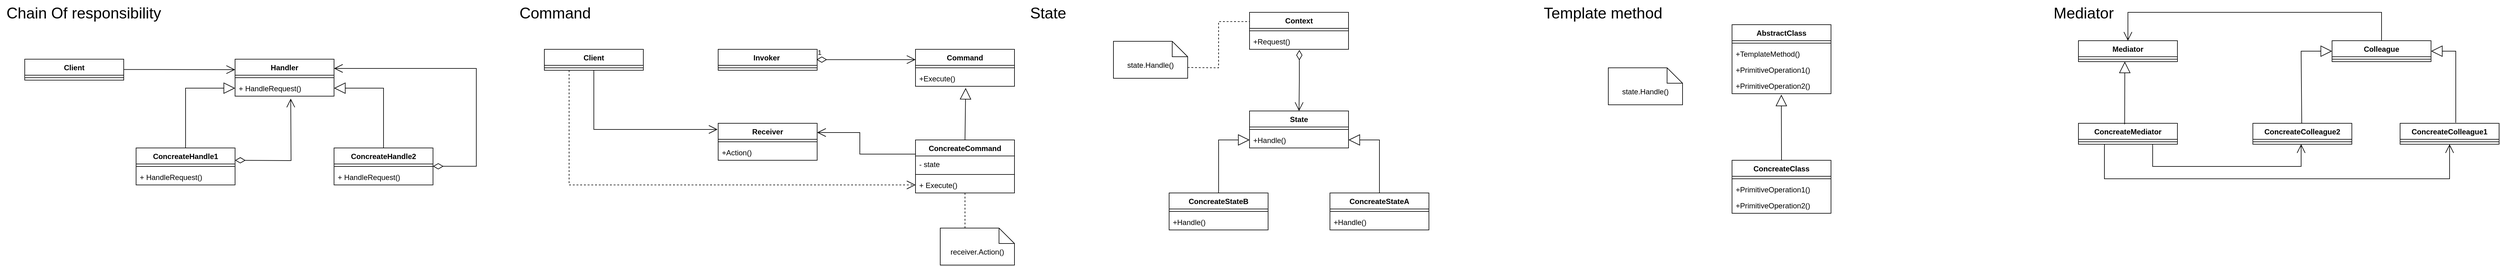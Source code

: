 <mxfile version="21.1.5" type="github">
  <diagram name="Страница 1" id="2GnRgFlwrSrR2_h2t6gU">
    <mxGraphModel dx="918" dy="531" grid="1" gridSize="10" guides="1" tooltips="1" connect="1" arrows="1" fold="1" page="1" pageScale="1" pageWidth="827" pageHeight="1169" math="0" shadow="0">
      <root>
        <mxCell id="0" />
        <mxCell id="1" parent="0" />
        <mxCell id="hCjjzOcsvKE_SeXPQG_O-2" value="Chain Of responsibility" style="text;html=1;align=center;verticalAlign=middle;resizable=0;points=[];autosize=1;strokeColor=none;fillColor=none;fontSize=25;" vertex="1" parent="1">
          <mxGeometry width="270" height="40" as="geometry" />
        </mxCell>
        <mxCell id="hCjjzOcsvKE_SeXPQG_O-3" value="Client" style="swimlane;fontStyle=1;align=center;verticalAlign=top;childLayout=stackLayout;horizontal=1;startSize=26;horizontalStack=0;resizeParent=1;resizeParentMax=0;resizeLast=0;collapsible=1;marginBottom=0;whiteSpace=wrap;html=1;" vertex="1" parent="1">
          <mxGeometry x="40" y="96" width="160" height="34" as="geometry" />
        </mxCell>
        <mxCell id="hCjjzOcsvKE_SeXPQG_O-5" value="" style="line;strokeWidth=1;fillColor=none;align=left;verticalAlign=middle;spacingTop=-1;spacingLeft=3;spacingRight=3;rotatable=0;labelPosition=right;points=[];portConstraint=eastwest;strokeColor=inherit;" vertex="1" parent="hCjjzOcsvKE_SeXPQG_O-3">
          <mxGeometry y="26" width="160" height="8" as="geometry" />
        </mxCell>
        <mxCell id="hCjjzOcsvKE_SeXPQG_O-7" value="ConcreateHandle1" style="swimlane;fontStyle=1;align=center;verticalAlign=top;childLayout=stackLayout;horizontal=1;startSize=26;horizontalStack=0;resizeParent=1;resizeParentMax=0;resizeLast=0;collapsible=1;marginBottom=0;whiteSpace=wrap;html=1;" vertex="1" parent="1">
          <mxGeometry x="220" y="240" width="160" height="60" as="geometry" />
        </mxCell>
        <mxCell id="hCjjzOcsvKE_SeXPQG_O-9" value="" style="line;strokeWidth=1;fillColor=none;align=left;verticalAlign=middle;spacingTop=-1;spacingLeft=3;spacingRight=3;rotatable=0;labelPosition=right;points=[];portConstraint=eastwest;strokeColor=inherit;" vertex="1" parent="hCjjzOcsvKE_SeXPQG_O-7">
          <mxGeometry y="26" width="160" height="8" as="geometry" />
        </mxCell>
        <mxCell id="hCjjzOcsvKE_SeXPQG_O-10" value="+ HandleRequest()" style="text;strokeColor=none;fillColor=none;align=left;verticalAlign=top;spacingLeft=4;spacingRight=4;overflow=hidden;rotatable=0;points=[[0,0.5],[1,0.5]];portConstraint=eastwest;whiteSpace=wrap;html=1;" vertex="1" parent="hCjjzOcsvKE_SeXPQG_O-7">
          <mxGeometry y="34" width="160" height="26" as="geometry" />
        </mxCell>
        <mxCell id="hCjjzOcsvKE_SeXPQG_O-11" value="Handler" style="swimlane;fontStyle=1;align=center;verticalAlign=top;childLayout=stackLayout;horizontal=1;startSize=26;horizontalStack=0;resizeParent=1;resizeParentMax=0;resizeLast=0;collapsible=1;marginBottom=0;whiteSpace=wrap;html=1;" vertex="1" parent="1">
          <mxGeometry x="380" y="96" width="160" height="60" as="geometry" />
        </mxCell>
        <mxCell id="hCjjzOcsvKE_SeXPQG_O-13" value="" style="line;strokeWidth=1;fillColor=none;align=left;verticalAlign=middle;spacingTop=-1;spacingLeft=3;spacingRight=3;rotatable=0;labelPosition=right;points=[];portConstraint=eastwest;strokeColor=inherit;" vertex="1" parent="hCjjzOcsvKE_SeXPQG_O-11">
          <mxGeometry y="26" width="160" height="8" as="geometry" />
        </mxCell>
        <mxCell id="hCjjzOcsvKE_SeXPQG_O-14" value="+ HandleRequest()" style="text;strokeColor=none;fillColor=none;align=left;verticalAlign=top;spacingLeft=4;spacingRight=4;overflow=hidden;rotatable=0;points=[[0,0.5],[1,0.5]];portConstraint=eastwest;whiteSpace=wrap;html=1;" vertex="1" parent="hCjjzOcsvKE_SeXPQG_O-11">
          <mxGeometry y="34" width="160" height="26" as="geometry" />
        </mxCell>
        <mxCell id="hCjjzOcsvKE_SeXPQG_O-16" value="ConcreateHandle2" style="swimlane;fontStyle=1;align=center;verticalAlign=top;childLayout=stackLayout;horizontal=1;startSize=26;horizontalStack=0;resizeParent=1;resizeParentMax=0;resizeLast=0;collapsible=1;marginBottom=0;whiteSpace=wrap;html=1;" vertex="1" parent="1">
          <mxGeometry x="540" y="240" width="160" height="60" as="geometry" />
        </mxCell>
        <mxCell id="hCjjzOcsvKE_SeXPQG_O-18" value="" style="line;strokeWidth=1;fillColor=none;align=left;verticalAlign=middle;spacingTop=-1;spacingLeft=3;spacingRight=3;rotatable=0;labelPosition=right;points=[];portConstraint=eastwest;strokeColor=inherit;" vertex="1" parent="hCjjzOcsvKE_SeXPQG_O-16">
          <mxGeometry y="26" width="160" height="8" as="geometry" />
        </mxCell>
        <mxCell id="hCjjzOcsvKE_SeXPQG_O-19" value="+ HandleRequest()" style="text;strokeColor=none;fillColor=none;align=left;verticalAlign=top;spacingLeft=4;spacingRight=4;overflow=hidden;rotatable=0;points=[[0,0.5],[1,0.5]];portConstraint=eastwest;whiteSpace=wrap;html=1;" vertex="1" parent="hCjjzOcsvKE_SeXPQG_O-16">
          <mxGeometry y="34" width="160" height="26" as="geometry" />
        </mxCell>
        <mxCell id="hCjjzOcsvKE_SeXPQG_O-20" value="" style="endArrow=open;endFill=1;endSize=12;html=1;rounded=0;" edge="1" parent="1">
          <mxGeometry width="160" relative="1" as="geometry">
            <mxPoint x="200" y="112.71" as="sourcePoint" />
            <mxPoint x="380" y="113" as="targetPoint" />
          </mxGeometry>
        </mxCell>
        <mxCell id="hCjjzOcsvKE_SeXPQG_O-21" value="" style="endArrow=block;endSize=16;endFill=0;html=1;rounded=0;entryX=0;entryY=0.5;entryDx=0;entryDy=0;exitX=0.5;exitY=0;exitDx=0;exitDy=0;" edge="1" parent="1" source="hCjjzOcsvKE_SeXPQG_O-7" target="hCjjzOcsvKE_SeXPQG_O-14">
          <mxGeometry width="160" relative="1" as="geometry">
            <mxPoint x="290" y="239.43" as="sourcePoint" />
            <mxPoint x="450" y="239.43" as="targetPoint" />
            <Array as="points">
              <mxPoint x="300" y="143" />
            </Array>
          </mxGeometry>
        </mxCell>
        <mxCell id="hCjjzOcsvKE_SeXPQG_O-22" value="" style="endArrow=block;endSize=16;endFill=0;html=1;rounded=0;entryX=1;entryY=0.5;entryDx=0;entryDy=0;exitX=0.5;exitY=0;exitDx=0;exitDy=0;" edge="1" parent="1" source="hCjjzOcsvKE_SeXPQG_O-16" target="hCjjzOcsvKE_SeXPQG_O-14">
          <mxGeometry width="160" relative="1" as="geometry">
            <mxPoint x="610" y="240" as="sourcePoint" />
            <mxPoint x="690" y="143" as="targetPoint" />
            <Array as="points">
              <mxPoint x="620" y="143" />
            </Array>
          </mxGeometry>
        </mxCell>
        <mxCell id="hCjjzOcsvKE_SeXPQG_O-23" value="" style="endArrow=open;html=1;endSize=12;startArrow=diamondThin;startSize=14;startFill=0;edgeStyle=orthogonalEdgeStyle;align=left;verticalAlign=bottom;rounded=0;entryX=1;entryY=0.25;entryDx=0;entryDy=0;" edge="1" parent="1" target="hCjjzOcsvKE_SeXPQG_O-11">
          <mxGeometry x="-1" y="3" relative="1" as="geometry">
            <mxPoint x="700" y="269.71" as="sourcePoint" />
            <mxPoint x="760" y="100" as="targetPoint" />
            <Array as="points">
              <mxPoint x="770" y="270" />
              <mxPoint x="770" y="111" />
            </Array>
          </mxGeometry>
        </mxCell>
        <mxCell id="hCjjzOcsvKE_SeXPQG_O-24" value="" style="endArrow=open;html=1;endSize=12;startArrow=diamondThin;startSize=14;startFill=0;edgeStyle=orthogonalEdgeStyle;align=left;verticalAlign=bottom;rounded=0;" edge="1" parent="1">
          <mxGeometry x="-1" y="3" relative="1" as="geometry">
            <mxPoint x="380" y="260" as="sourcePoint" />
            <mxPoint x="470" y="160" as="targetPoint" />
          </mxGeometry>
        </mxCell>
        <mxCell id="hCjjzOcsvKE_SeXPQG_O-25" value="Command" style="text;html=1;align=center;verticalAlign=middle;resizable=0;points=[];autosize=1;strokeColor=none;fillColor=none;fontSize=25;" vertex="1" parent="1">
          <mxGeometry x="827" width="140" height="40" as="geometry" />
        </mxCell>
        <mxCell id="hCjjzOcsvKE_SeXPQG_O-30" value="Client" style="swimlane;fontStyle=1;align=center;verticalAlign=top;childLayout=stackLayout;horizontal=1;startSize=26;horizontalStack=0;resizeParent=1;resizeParentMax=0;resizeLast=0;collapsible=1;marginBottom=0;whiteSpace=wrap;html=1;" vertex="1" parent="1">
          <mxGeometry x="880" y="80" width="160" height="34" as="geometry" />
        </mxCell>
        <mxCell id="hCjjzOcsvKE_SeXPQG_O-31" value="" style="line;strokeWidth=1;fillColor=none;align=left;verticalAlign=middle;spacingTop=-1;spacingLeft=3;spacingRight=3;rotatable=0;labelPosition=right;points=[];portConstraint=eastwest;strokeColor=inherit;" vertex="1" parent="hCjjzOcsvKE_SeXPQG_O-30">
          <mxGeometry y="26" width="160" height="8" as="geometry" />
        </mxCell>
        <mxCell id="hCjjzOcsvKE_SeXPQG_O-32" value="Invoker&amp;nbsp;" style="swimlane;fontStyle=1;align=center;verticalAlign=top;childLayout=stackLayout;horizontal=1;startSize=26;horizontalStack=0;resizeParent=1;resizeParentMax=0;resizeLast=0;collapsible=1;marginBottom=0;whiteSpace=wrap;html=1;" vertex="1" parent="1">
          <mxGeometry x="1161" y="80" width="160" height="34" as="geometry" />
        </mxCell>
        <mxCell id="hCjjzOcsvKE_SeXPQG_O-33" value="" style="line;strokeWidth=1;fillColor=none;align=left;verticalAlign=middle;spacingTop=-1;spacingLeft=3;spacingRight=3;rotatable=0;labelPosition=right;points=[];portConstraint=eastwest;strokeColor=inherit;" vertex="1" parent="hCjjzOcsvKE_SeXPQG_O-32">
          <mxGeometry y="26" width="160" height="8" as="geometry" />
        </mxCell>
        <mxCell id="hCjjzOcsvKE_SeXPQG_O-34" value="Command" style="swimlane;fontStyle=1;align=center;verticalAlign=top;childLayout=stackLayout;horizontal=1;startSize=26;horizontalStack=0;resizeParent=1;resizeParentMax=0;resizeLast=0;collapsible=1;marginBottom=0;whiteSpace=wrap;html=1;" vertex="1" parent="1">
          <mxGeometry x="1480" y="80" width="160" height="60" as="geometry" />
        </mxCell>
        <mxCell id="hCjjzOcsvKE_SeXPQG_O-36" value="" style="line;strokeWidth=1;fillColor=none;align=left;verticalAlign=middle;spacingTop=-1;spacingLeft=3;spacingRight=3;rotatable=0;labelPosition=right;points=[];portConstraint=eastwest;strokeColor=inherit;" vertex="1" parent="hCjjzOcsvKE_SeXPQG_O-34">
          <mxGeometry y="26" width="160" height="8" as="geometry" />
        </mxCell>
        <mxCell id="hCjjzOcsvKE_SeXPQG_O-37" value="+Execute()" style="text;strokeColor=none;fillColor=none;align=left;verticalAlign=top;spacingLeft=4;spacingRight=4;overflow=hidden;rotatable=0;points=[[0,0.5],[1,0.5]];portConstraint=eastwest;whiteSpace=wrap;html=1;" vertex="1" parent="hCjjzOcsvKE_SeXPQG_O-34">
          <mxGeometry y="34" width="160" height="26" as="geometry" />
        </mxCell>
        <mxCell id="hCjjzOcsvKE_SeXPQG_O-38" value="Receiver" style="swimlane;fontStyle=1;align=center;verticalAlign=top;childLayout=stackLayout;horizontal=1;startSize=26;horizontalStack=0;resizeParent=1;resizeParentMax=0;resizeLast=0;collapsible=1;marginBottom=0;whiteSpace=wrap;html=1;" vertex="1" parent="1">
          <mxGeometry x="1161" y="200" width="160" height="60" as="geometry" />
        </mxCell>
        <mxCell id="hCjjzOcsvKE_SeXPQG_O-39" value="" style="line;strokeWidth=1;fillColor=none;align=left;verticalAlign=middle;spacingTop=-1;spacingLeft=3;spacingRight=3;rotatable=0;labelPosition=right;points=[];portConstraint=eastwest;strokeColor=inherit;" vertex="1" parent="hCjjzOcsvKE_SeXPQG_O-38">
          <mxGeometry y="26" width="160" height="8" as="geometry" />
        </mxCell>
        <mxCell id="hCjjzOcsvKE_SeXPQG_O-40" value="+Action()" style="text;strokeColor=none;fillColor=none;align=left;verticalAlign=top;spacingLeft=4;spacingRight=4;overflow=hidden;rotatable=0;points=[[0,0.5],[1,0.5]];portConstraint=eastwest;whiteSpace=wrap;html=1;" vertex="1" parent="hCjjzOcsvKE_SeXPQG_O-38">
          <mxGeometry y="34" width="160" height="26" as="geometry" />
        </mxCell>
        <mxCell id="hCjjzOcsvKE_SeXPQG_O-41" value="ConcreateCommand" style="swimlane;fontStyle=1;align=center;verticalAlign=top;childLayout=stackLayout;horizontal=1;startSize=26;horizontalStack=0;resizeParent=1;resizeParentMax=0;resizeLast=0;collapsible=1;marginBottom=0;whiteSpace=wrap;html=1;" vertex="1" parent="1">
          <mxGeometry x="1480" y="227" width="160" height="86" as="geometry" />
        </mxCell>
        <mxCell id="hCjjzOcsvKE_SeXPQG_O-42" value="- state" style="text;strokeColor=none;fillColor=none;align=left;verticalAlign=top;spacingLeft=4;spacingRight=4;overflow=hidden;rotatable=0;points=[[0,0.5],[1,0.5]];portConstraint=eastwest;whiteSpace=wrap;html=1;" vertex="1" parent="hCjjzOcsvKE_SeXPQG_O-41">
          <mxGeometry y="26" width="160" height="26" as="geometry" />
        </mxCell>
        <mxCell id="hCjjzOcsvKE_SeXPQG_O-43" value="" style="line;strokeWidth=1;fillColor=none;align=left;verticalAlign=middle;spacingTop=-1;spacingLeft=3;spacingRight=3;rotatable=0;labelPosition=right;points=[];portConstraint=eastwest;strokeColor=inherit;" vertex="1" parent="hCjjzOcsvKE_SeXPQG_O-41">
          <mxGeometry y="52" width="160" height="8" as="geometry" />
        </mxCell>
        <mxCell id="hCjjzOcsvKE_SeXPQG_O-44" value="+ Execute()" style="text;strokeColor=none;fillColor=none;align=left;verticalAlign=top;spacingLeft=4;spacingRight=4;overflow=hidden;rotatable=0;points=[[0,0.5],[1,0.5]];portConstraint=eastwest;whiteSpace=wrap;html=1;" vertex="1" parent="hCjjzOcsvKE_SeXPQG_O-41">
          <mxGeometry y="60" width="160" height="26" as="geometry" />
        </mxCell>
        <mxCell id="hCjjzOcsvKE_SeXPQG_O-45" value="" style="endArrow=open;endFill=1;endSize=12;html=1;rounded=0;exitX=0.5;exitY=1;exitDx=0;exitDy=0;" edge="1" parent="1" source="hCjjzOcsvKE_SeXPQG_O-30">
          <mxGeometry width="160" relative="1" as="geometry">
            <mxPoint x="980" y="130" as="sourcePoint" />
            <mxPoint x="1160" y="210" as="targetPoint" />
            <Array as="points">
              <mxPoint x="960" y="210" />
            </Array>
          </mxGeometry>
        </mxCell>
        <mxCell id="hCjjzOcsvKE_SeXPQG_O-46" value="" style="endArrow=open;endSize=12;dashed=1;html=1;rounded=0;exitX=0.25;exitY=1;exitDx=0;exitDy=0;entryX=0;entryY=0.5;entryDx=0;entryDy=0;" edge="1" parent="1" source="hCjjzOcsvKE_SeXPQG_O-30" target="hCjjzOcsvKE_SeXPQG_O-44">
          <mxGeometry width="160" relative="1" as="geometry">
            <mxPoint x="860" y="190" as="sourcePoint" />
            <mxPoint x="1020" y="190" as="targetPoint" />
            <Array as="points">
              <mxPoint x="920" y="300" />
            </Array>
          </mxGeometry>
        </mxCell>
        <mxCell id="hCjjzOcsvKE_SeXPQG_O-47" value="" style="endArrow=open;endFill=1;endSize=12;html=1;rounded=0;entryX=1;entryY=0.25;entryDx=0;entryDy=0;" edge="1" parent="1" target="hCjjzOcsvKE_SeXPQG_O-38">
          <mxGeometry width="160" relative="1" as="geometry">
            <mxPoint x="1480" y="250" as="sourcePoint" />
            <mxPoint x="1350" y="170" as="targetPoint" />
            <Array as="points">
              <mxPoint x="1390" y="250" />
              <mxPoint x="1390" y="215" />
            </Array>
          </mxGeometry>
        </mxCell>
        <mxCell id="hCjjzOcsvKE_SeXPQG_O-48" value="" style="endArrow=block;endSize=16;endFill=0;html=1;rounded=0;exitX=0.5;exitY=0;exitDx=0;exitDy=0;entryX=0.507;entryY=1.106;entryDx=0;entryDy=0;entryPerimeter=0;" edge="1" parent="1" source="hCjjzOcsvKE_SeXPQG_O-41" target="hCjjzOcsvKE_SeXPQG_O-37">
          <mxGeometry width="160" relative="1" as="geometry">
            <mxPoint x="1340" y="170" as="sourcePoint" />
            <mxPoint x="1540" y="140" as="targetPoint" />
          </mxGeometry>
        </mxCell>
        <mxCell id="hCjjzOcsvKE_SeXPQG_O-53" value="1" style="endArrow=open;html=1;endSize=12;startArrow=diamondThin;startSize=14;startFill=0;edgeStyle=orthogonalEdgeStyle;align=left;verticalAlign=bottom;rounded=0;" edge="1" parent="1">
          <mxGeometry x="-1" y="3" relative="1" as="geometry">
            <mxPoint x="1320" y="96.71" as="sourcePoint" />
            <mxPoint x="1480" y="96.71" as="targetPoint" />
          </mxGeometry>
        </mxCell>
        <mxCell id="hCjjzOcsvKE_SeXPQG_O-54" value="receiver.Action()" style="shape=note2;boundedLbl=1;whiteSpace=wrap;html=1;size=25;verticalAlign=top;align=center;" vertex="1" parent="1">
          <mxGeometry x="1520" y="370" width="120" height="60" as="geometry" />
        </mxCell>
        <mxCell id="hCjjzOcsvKE_SeXPQG_O-55" value="" style="endArrow=none;dashed=1;html=1;rounded=0;entryX=0.5;entryY=1;entryDx=0;entryDy=0;" edge="1" parent="1" target="hCjjzOcsvKE_SeXPQG_O-41">
          <mxGeometry width="50" height="50" relative="1" as="geometry">
            <mxPoint x="1560" y="370" as="sourcePoint" />
            <mxPoint x="1610" y="320" as="targetPoint" />
          </mxGeometry>
        </mxCell>
        <mxCell id="hCjjzOcsvKE_SeXPQG_O-56" value="State" style="text;html=1;align=center;verticalAlign=middle;resizable=0;points=[];autosize=1;strokeColor=none;fillColor=none;fontSize=25;" vertex="1" parent="1">
          <mxGeometry x="1654" width="80" height="40" as="geometry" />
        </mxCell>
        <mxCell id="hCjjzOcsvKE_SeXPQG_O-57" value="ConcreateStateB" style="swimlane;fontStyle=1;align=center;verticalAlign=top;childLayout=stackLayout;horizontal=1;startSize=26;horizontalStack=0;resizeParent=1;resizeParentMax=0;resizeLast=0;collapsible=1;marginBottom=0;whiteSpace=wrap;html=1;" vertex="1" parent="1">
          <mxGeometry x="1890" y="313" width="160" height="60" as="geometry" />
        </mxCell>
        <mxCell id="hCjjzOcsvKE_SeXPQG_O-59" value="" style="line;strokeWidth=1;fillColor=none;align=left;verticalAlign=middle;spacingTop=-1;spacingLeft=3;spacingRight=3;rotatable=0;labelPosition=right;points=[];portConstraint=eastwest;strokeColor=inherit;" vertex="1" parent="hCjjzOcsvKE_SeXPQG_O-57">
          <mxGeometry y="26" width="160" height="8" as="geometry" />
        </mxCell>
        <mxCell id="hCjjzOcsvKE_SeXPQG_O-73" value="+Handle()" style="text;strokeColor=none;fillColor=none;align=left;verticalAlign=top;spacingLeft=4;spacingRight=4;overflow=hidden;rotatable=0;points=[[0,0.5],[1,0.5]];portConstraint=eastwest;whiteSpace=wrap;html=1;" vertex="1" parent="hCjjzOcsvKE_SeXPQG_O-57">
          <mxGeometry y="34" width="160" height="26" as="geometry" />
        </mxCell>
        <mxCell id="hCjjzOcsvKE_SeXPQG_O-61" value="ConcreateStateA" style="swimlane;fontStyle=1;align=center;verticalAlign=top;childLayout=stackLayout;horizontal=1;startSize=26;horizontalStack=0;resizeParent=1;resizeParentMax=0;resizeLast=0;collapsible=1;marginBottom=0;whiteSpace=wrap;html=1;" vertex="1" parent="1">
          <mxGeometry x="2150" y="313" width="160" height="60" as="geometry" />
        </mxCell>
        <mxCell id="hCjjzOcsvKE_SeXPQG_O-63" value="" style="line;strokeWidth=1;fillColor=none;align=left;verticalAlign=middle;spacingTop=-1;spacingLeft=3;spacingRight=3;rotatable=0;labelPosition=right;points=[];portConstraint=eastwest;strokeColor=inherit;" vertex="1" parent="hCjjzOcsvKE_SeXPQG_O-61">
          <mxGeometry y="26" width="160" height="8" as="geometry" />
        </mxCell>
        <mxCell id="hCjjzOcsvKE_SeXPQG_O-64" value="+Handle()" style="text;strokeColor=none;fillColor=none;align=left;verticalAlign=top;spacingLeft=4;spacingRight=4;overflow=hidden;rotatable=0;points=[[0,0.5],[1,0.5]];portConstraint=eastwest;whiteSpace=wrap;html=1;" vertex="1" parent="hCjjzOcsvKE_SeXPQG_O-61">
          <mxGeometry y="34" width="160" height="26" as="geometry" />
        </mxCell>
        <mxCell id="hCjjzOcsvKE_SeXPQG_O-65" value="State" style="swimlane;fontStyle=1;align=center;verticalAlign=top;childLayout=stackLayout;horizontal=1;startSize=26;horizontalStack=0;resizeParent=1;resizeParentMax=0;resizeLast=0;collapsible=1;marginBottom=0;whiteSpace=wrap;html=1;" vertex="1" parent="1">
          <mxGeometry x="2020" y="180" width="160" height="60" as="geometry" />
        </mxCell>
        <mxCell id="hCjjzOcsvKE_SeXPQG_O-67" value="" style="line;strokeWidth=1;fillColor=none;align=left;verticalAlign=middle;spacingTop=-1;spacingLeft=3;spacingRight=3;rotatable=0;labelPosition=right;points=[];portConstraint=eastwest;strokeColor=inherit;" vertex="1" parent="hCjjzOcsvKE_SeXPQG_O-65">
          <mxGeometry y="26" width="160" height="8" as="geometry" />
        </mxCell>
        <mxCell id="hCjjzOcsvKE_SeXPQG_O-68" value="+Handle()" style="text;strokeColor=none;fillColor=none;align=left;verticalAlign=top;spacingLeft=4;spacingRight=4;overflow=hidden;rotatable=0;points=[[0,0.5],[1,0.5]];portConstraint=eastwest;whiteSpace=wrap;html=1;" vertex="1" parent="hCjjzOcsvKE_SeXPQG_O-65">
          <mxGeometry y="34" width="160" height="26" as="geometry" />
        </mxCell>
        <mxCell id="hCjjzOcsvKE_SeXPQG_O-69" value="Context" style="swimlane;fontStyle=1;align=center;verticalAlign=top;childLayout=stackLayout;horizontal=1;startSize=26;horizontalStack=0;resizeParent=1;resizeParentMax=0;resizeLast=0;collapsible=1;marginBottom=0;whiteSpace=wrap;html=1;" vertex="1" parent="1">
          <mxGeometry x="2020" y="20" width="160" height="60" as="geometry" />
        </mxCell>
        <mxCell id="hCjjzOcsvKE_SeXPQG_O-71" value="" style="line;strokeWidth=1;fillColor=none;align=left;verticalAlign=middle;spacingTop=-1;spacingLeft=3;spacingRight=3;rotatable=0;labelPosition=right;points=[];portConstraint=eastwest;strokeColor=inherit;" vertex="1" parent="hCjjzOcsvKE_SeXPQG_O-69">
          <mxGeometry y="26" width="160" height="8" as="geometry" />
        </mxCell>
        <mxCell id="hCjjzOcsvKE_SeXPQG_O-72" value="+Request()" style="text;strokeColor=none;fillColor=none;align=left;verticalAlign=top;spacingLeft=4;spacingRight=4;overflow=hidden;rotatable=0;points=[[0,0.5],[1,0.5]];portConstraint=eastwest;whiteSpace=wrap;html=1;" vertex="1" parent="hCjjzOcsvKE_SeXPQG_O-69">
          <mxGeometry y="34" width="160" height="26" as="geometry" />
        </mxCell>
        <mxCell id="hCjjzOcsvKE_SeXPQG_O-74" value="state.Handle()" style="shape=note2;boundedLbl=1;whiteSpace=wrap;html=1;size=25;verticalAlign=top;align=center;" vertex="1" parent="1">
          <mxGeometry x="1800" y="67" width="120" height="60" as="geometry" />
        </mxCell>
        <mxCell id="hCjjzOcsvKE_SeXPQG_O-75" value="" style="endArrow=none;dashed=1;html=1;rounded=0;exitX=0;exitY=0;exitDx=120;exitDy=42.5;exitPerimeter=0;entryX=0;entryY=0.25;entryDx=0;entryDy=0;" edge="1" parent="1" source="hCjjzOcsvKE_SeXPQG_O-74" target="hCjjzOcsvKE_SeXPQG_O-69">
          <mxGeometry width="50" height="50" relative="1" as="geometry">
            <mxPoint x="1890" y="170" as="sourcePoint" />
            <mxPoint x="1940" y="120" as="targetPoint" />
            <Array as="points">
              <mxPoint x="1970" y="110" />
              <mxPoint x="1970" y="35" />
            </Array>
          </mxGeometry>
        </mxCell>
        <mxCell id="hCjjzOcsvKE_SeXPQG_O-76" value="" style="endArrow=block;endSize=16;endFill=0;html=1;rounded=0;exitX=0.5;exitY=0;exitDx=0;exitDy=0;entryX=0;entryY=0.5;entryDx=0;entryDy=0;" edge="1" parent="1" source="hCjjzOcsvKE_SeXPQG_O-57" target="hCjjzOcsvKE_SeXPQG_O-68">
          <mxGeometry width="160" relative="1" as="geometry">
            <mxPoint x="1980" y="310" as="sourcePoint" />
            <mxPoint x="2140" y="310" as="targetPoint" />
            <Array as="points">
              <mxPoint x="1970" y="227" />
            </Array>
          </mxGeometry>
        </mxCell>
        <mxCell id="hCjjzOcsvKE_SeXPQG_O-77" value="" style="endArrow=block;endSize=16;endFill=0;html=1;rounded=0;exitX=0.5;exitY=0;exitDx=0;exitDy=0;entryX=1;entryY=0.5;entryDx=0;entryDy=0;" edge="1" parent="1" source="hCjjzOcsvKE_SeXPQG_O-61" target="hCjjzOcsvKE_SeXPQG_O-68">
          <mxGeometry width="160" relative="1" as="geometry">
            <mxPoint x="2270" y="313" as="sourcePoint" />
            <mxPoint x="2320" y="227" as="targetPoint" />
            <Array as="points">
              <mxPoint x="2230" y="227" />
            </Array>
          </mxGeometry>
        </mxCell>
        <mxCell id="hCjjzOcsvKE_SeXPQG_O-78" value="" style="endArrow=open;html=1;endSize=12;startArrow=diamondThin;startSize=14;startFill=0;edgeStyle=orthogonalEdgeStyle;align=left;verticalAlign=bottom;rounded=0;entryX=0.5;entryY=0;entryDx=0;entryDy=0;exitX=0.503;exitY=1.038;exitDx=0;exitDy=0;exitPerimeter=0;" edge="1" parent="1" source="hCjjzOcsvKE_SeXPQG_O-72" target="hCjjzOcsvKE_SeXPQG_O-65">
          <mxGeometry x="-1" y="3" relative="1" as="geometry">
            <mxPoint x="2150" y="125.71" as="sourcePoint" />
            <mxPoint x="2310" y="125.71" as="targetPoint" />
          </mxGeometry>
        </mxCell>
        <mxCell id="hCjjzOcsvKE_SeXPQG_O-79" value="Template method" style="text;html=1;align=center;verticalAlign=middle;resizable=0;points=[];autosize=1;strokeColor=none;fillColor=none;fontSize=25;" vertex="1" parent="1">
          <mxGeometry x="2481" width="220" height="40" as="geometry" />
        </mxCell>
        <mxCell id="hCjjzOcsvKE_SeXPQG_O-80" value="state.Handle()" style="shape=note2;boundedLbl=1;whiteSpace=wrap;html=1;size=25;verticalAlign=top;align=center;" vertex="1" parent="1">
          <mxGeometry x="2600" y="110" width="120" height="60" as="geometry" />
        </mxCell>
        <mxCell id="hCjjzOcsvKE_SeXPQG_O-81" value="AbstractClass" style="swimlane;fontStyle=1;align=center;verticalAlign=top;childLayout=stackLayout;horizontal=1;startSize=26;horizontalStack=0;resizeParent=1;resizeParentMax=0;resizeLast=0;collapsible=1;marginBottom=0;whiteSpace=wrap;html=1;" vertex="1" parent="1">
          <mxGeometry x="2800" y="40" width="160" height="112" as="geometry" />
        </mxCell>
        <mxCell id="hCjjzOcsvKE_SeXPQG_O-82" value="" style="line;strokeWidth=1;fillColor=none;align=left;verticalAlign=middle;spacingTop=-1;spacingLeft=3;spacingRight=3;rotatable=0;labelPosition=right;points=[];portConstraint=eastwest;strokeColor=inherit;" vertex="1" parent="hCjjzOcsvKE_SeXPQG_O-81">
          <mxGeometry y="26" width="160" height="8" as="geometry" />
        </mxCell>
        <mxCell id="hCjjzOcsvKE_SeXPQG_O-83" value="+TemplateMethod()" style="text;strokeColor=none;fillColor=none;align=left;verticalAlign=top;spacingLeft=4;spacingRight=4;overflow=hidden;rotatable=0;points=[[0,0.5],[1,0.5]];portConstraint=eastwest;whiteSpace=wrap;html=1;" vertex="1" parent="hCjjzOcsvKE_SeXPQG_O-81">
          <mxGeometry y="34" width="160" height="26" as="geometry" />
        </mxCell>
        <mxCell id="hCjjzOcsvKE_SeXPQG_O-84" value="+PrimitiveOperation1()" style="text;strokeColor=none;fillColor=none;align=left;verticalAlign=top;spacingLeft=4;spacingRight=4;overflow=hidden;rotatable=0;points=[[0,0.5],[1,0.5]];portConstraint=eastwest;whiteSpace=wrap;html=1;" vertex="1" parent="hCjjzOcsvKE_SeXPQG_O-81">
          <mxGeometry y="60" width="160" height="26" as="geometry" />
        </mxCell>
        <mxCell id="hCjjzOcsvKE_SeXPQG_O-86" value="+PrimitiveOperation2()" style="text;strokeColor=none;fillColor=none;align=left;verticalAlign=top;spacingLeft=4;spacingRight=4;overflow=hidden;rotatable=0;points=[[0,0.5],[1,0.5]];portConstraint=eastwest;whiteSpace=wrap;html=1;" vertex="1" parent="hCjjzOcsvKE_SeXPQG_O-81">
          <mxGeometry y="86" width="160" height="26" as="geometry" />
        </mxCell>
        <mxCell id="hCjjzOcsvKE_SeXPQG_O-87" value="ConcreateClass" style="swimlane;fontStyle=1;align=center;verticalAlign=top;childLayout=stackLayout;horizontal=1;startSize=26;horizontalStack=0;resizeParent=1;resizeParentMax=0;resizeLast=0;collapsible=1;marginBottom=0;whiteSpace=wrap;html=1;" vertex="1" parent="1">
          <mxGeometry x="2800" y="260" width="160" height="86" as="geometry" />
        </mxCell>
        <mxCell id="hCjjzOcsvKE_SeXPQG_O-89" value="" style="line;strokeWidth=1;fillColor=none;align=left;verticalAlign=middle;spacingTop=-1;spacingLeft=3;spacingRight=3;rotatable=0;labelPosition=right;points=[];portConstraint=eastwest;strokeColor=inherit;" vertex="1" parent="hCjjzOcsvKE_SeXPQG_O-87">
          <mxGeometry y="26" width="160" height="8" as="geometry" />
        </mxCell>
        <mxCell id="hCjjzOcsvKE_SeXPQG_O-90" value="+PrimitiveOperation1()" style="text;strokeColor=none;fillColor=none;align=left;verticalAlign=top;spacingLeft=4;spacingRight=4;overflow=hidden;rotatable=0;points=[[0,0.5],[1,0.5]];portConstraint=eastwest;whiteSpace=wrap;html=1;" vertex="1" parent="hCjjzOcsvKE_SeXPQG_O-87">
          <mxGeometry y="34" width="160" height="26" as="geometry" />
        </mxCell>
        <mxCell id="hCjjzOcsvKE_SeXPQG_O-91" value="+PrimitiveOperation2()" style="text;strokeColor=none;fillColor=none;align=left;verticalAlign=top;spacingLeft=4;spacingRight=4;overflow=hidden;rotatable=0;points=[[0,0.5],[1,0.5]];portConstraint=eastwest;whiteSpace=wrap;html=1;" vertex="1" parent="hCjjzOcsvKE_SeXPQG_O-87">
          <mxGeometry y="60" width="160" height="26" as="geometry" />
        </mxCell>
        <mxCell id="hCjjzOcsvKE_SeXPQG_O-92" value="" style="endArrow=block;endSize=16;endFill=0;html=1;rounded=0;exitX=0.5;exitY=0;exitDx=0;exitDy=0;entryX=0.498;entryY=1.064;entryDx=0;entryDy=0;entryPerimeter=0;" edge="1" parent="1" source="hCjjzOcsvKE_SeXPQG_O-87" target="hCjjzOcsvKE_SeXPQG_O-86">
          <mxGeometry width="160" relative="1" as="geometry">
            <mxPoint x="2780" y="240" as="sourcePoint" />
            <mxPoint x="2940" y="240" as="targetPoint" />
          </mxGeometry>
        </mxCell>
        <mxCell id="hCjjzOcsvKE_SeXPQG_O-93" value="Mediator" style="text;html=1;align=center;verticalAlign=middle;resizable=0;points=[];autosize=1;strokeColor=none;fillColor=none;fontSize=25;" vertex="1" parent="1">
          <mxGeometry x="3308" width="120" height="40" as="geometry" />
        </mxCell>
        <mxCell id="hCjjzOcsvKE_SeXPQG_O-94" value="Mediator" style="swimlane;fontStyle=1;align=center;verticalAlign=top;childLayout=stackLayout;horizontal=1;startSize=26;horizontalStack=0;resizeParent=1;resizeParentMax=0;resizeLast=0;collapsible=1;marginBottom=0;whiteSpace=wrap;html=1;" vertex="1" parent="1">
          <mxGeometry x="3360" y="66" width="160" height="34" as="geometry" />
        </mxCell>
        <mxCell id="hCjjzOcsvKE_SeXPQG_O-96" value="" style="line;strokeWidth=1;fillColor=none;align=left;verticalAlign=middle;spacingTop=-1;spacingLeft=3;spacingRight=3;rotatable=0;labelPosition=right;points=[];portConstraint=eastwest;strokeColor=inherit;" vertex="1" parent="hCjjzOcsvKE_SeXPQG_O-94">
          <mxGeometry y="26" width="160" height="8" as="geometry" />
        </mxCell>
        <mxCell id="hCjjzOcsvKE_SeXPQG_O-98" value="ConcreateMediator" style="swimlane;fontStyle=1;align=center;verticalAlign=top;childLayout=stackLayout;horizontal=1;startSize=26;horizontalStack=0;resizeParent=1;resizeParentMax=0;resizeLast=0;collapsible=1;marginBottom=0;whiteSpace=wrap;html=1;" vertex="1" parent="1">
          <mxGeometry x="3360" y="200" width="160" height="34" as="geometry" />
        </mxCell>
        <mxCell id="hCjjzOcsvKE_SeXPQG_O-100" value="" style="line;strokeWidth=1;fillColor=none;align=left;verticalAlign=middle;spacingTop=-1;spacingLeft=3;spacingRight=3;rotatable=0;labelPosition=right;points=[];portConstraint=eastwest;strokeColor=inherit;" vertex="1" parent="hCjjzOcsvKE_SeXPQG_O-98">
          <mxGeometry y="26" width="160" height="8" as="geometry" />
        </mxCell>
        <mxCell id="hCjjzOcsvKE_SeXPQG_O-110" value="ConcreateColleague1" style="swimlane;fontStyle=1;align=center;verticalAlign=top;childLayout=stackLayout;horizontal=1;startSize=26;horizontalStack=0;resizeParent=1;resizeParentMax=0;resizeLast=0;collapsible=1;marginBottom=0;whiteSpace=wrap;html=1;" vertex="1" parent="1">
          <mxGeometry x="3880" y="200" width="160" height="34" as="geometry" />
        </mxCell>
        <mxCell id="hCjjzOcsvKE_SeXPQG_O-112" value="" style="line;strokeWidth=1;fillColor=none;align=left;verticalAlign=middle;spacingTop=-1;spacingLeft=3;spacingRight=3;rotatable=0;labelPosition=right;points=[];portConstraint=eastwest;strokeColor=inherit;" vertex="1" parent="hCjjzOcsvKE_SeXPQG_O-110">
          <mxGeometry y="26" width="160" height="8" as="geometry" />
        </mxCell>
        <mxCell id="hCjjzOcsvKE_SeXPQG_O-114" value="Colleague" style="swimlane;fontStyle=1;align=center;verticalAlign=top;childLayout=stackLayout;horizontal=1;startSize=26;horizontalStack=0;resizeParent=1;resizeParentMax=0;resizeLast=0;collapsible=1;marginBottom=0;whiteSpace=wrap;html=1;" vertex="1" parent="1">
          <mxGeometry x="3770" y="66" width="160" height="34" as="geometry" />
        </mxCell>
        <mxCell id="hCjjzOcsvKE_SeXPQG_O-116" value="" style="line;strokeWidth=1;fillColor=none;align=left;verticalAlign=middle;spacingTop=-1;spacingLeft=3;spacingRight=3;rotatable=0;labelPosition=right;points=[];portConstraint=eastwest;strokeColor=inherit;" vertex="1" parent="hCjjzOcsvKE_SeXPQG_O-114">
          <mxGeometry y="26" width="160" height="8" as="geometry" />
        </mxCell>
        <mxCell id="hCjjzOcsvKE_SeXPQG_O-118" value="ConcreateColleague2" style="swimlane;fontStyle=1;align=center;verticalAlign=top;childLayout=stackLayout;horizontal=1;startSize=26;horizontalStack=0;resizeParent=1;resizeParentMax=0;resizeLast=0;collapsible=1;marginBottom=0;whiteSpace=wrap;html=1;" vertex="1" parent="1">
          <mxGeometry x="3642" y="200" width="160" height="34" as="geometry" />
        </mxCell>
        <mxCell id="hCjjzOcsvKE_SeXPQG_O-120" value="" style="line;strokeWidth=1;fillColor=none;align=left;verticalAlign=middle;spacingTop=-1;spacingLeft=3;spacingRight=3;rotatable=0;labelPosition=right;points=[];portConstraint=eastwest;strokeColor=inherit;" vertex="1" parent="hCjjzOcsvKE_SeXPQG_O-118">
          <mxGeometry y="26" width="160" height="8" as="geometry" />
        </mxCell>
        <mxCell id="hCjjzOcsvKE_SeXPQG_O-122" value="" style="endArrow=block;endSize=16;endFill=0;html=1;rounded=0;exitX=0.467;exitY=0.049;exitDx=0;exitDy=0;exitPerimeter=0;" edge="1" parent="1" source="hCjjzOcsvKE_SeXPQG_O-98">
          <mxGeometry width="160" relative="1" as="geometry">
            <mxPoint x="3550" y="170" as="sourcePoint" />
            <mxPoint x="3435" y="100" as="targetPoint" />
          </mxGeometry>
        </mxCell>
        <mxCell id="hCjjzOcsvKE_SeXPQG_O-123" value="" style="endArrow=block;endSize=16;endFill=0;html=1;rounded=0;exitX=0.467;exitY=0.049;exitDx=0;exitDy=0;exitPerimeter=0;entryX=0;entryY=0.5;entryDx=0;entryDy=0;" edge="1" parent="1" target="hCjjzOcsvKE_SeXPQG_O-114">
          <mxGeometry width="160" relative="1" as="geometry">
            <mxPoint x="3721" y="200" as="sourcePoint" />
            <mxPoint x="3721" y="98" as="targetPoint" />
            <Array as="points">
              <mxPoint x="3720" y="83" />
            </Array>
          </mxGeometry>
        </mxCell>
        <mxCell id="hCjjzOcsvKE_SeXPQG_O-124" value="" style="endArrow=block;endSize=16;endFill=0;html=1;rounded=0;entryX=1;entryY=0.5;entryDx=0;entryDy=0;" edge="1" parent="1" target="hCjjzOcsvKE_SeXPQG_O-114">
          <mxGeometry width="160" relative="1" as="geometry">
            <mxPoint x="3970" y="199" as="sourcePoint" />
            <mxPoint x="3980" y="83" as="targetPoint" />
            <Array as="points">
              <mxPoint x="3970" y="83" />
            </Array>
          </mxGeometry>
        </mxCell>
        <mxCell id="hCjjzOcsvKE_SeXPQG_O-125" value="" style="endArrow=open;endFill=1;endSize=12;html=1;rounded=0;exitX=0.5;exitY=0;exitDx=0;exitDy=0;entryX=0.5;entryY=0;entryDx=0;entryDy=0;" edge="1" parent="1" source="hCjjzOcsvKE_SeXPQG_O-114" target="hCjjzOcsvKE_SeXPQG_O-94">
          <mxGeometry width="160" relative="1" as="geometry">
            <mxPoint x="3620" y="120" as="sourcePoint" />
            <mxPoint x="3780" y="120" as="targetPoint" />
            <Array as="points">
              <mxPoint x="3850" y="20" />
              <mxPoint x="3440" y="20" />
            </Array>
          </mxGeometry>
        </mxCell>
        <mxCell id="hCjjzOcsvKE_SeXPQG_O-126" value="" style="endArrow=open;endFill=1;endSize=12;html=1;rounded=0;exitX=0.75;exitY=1;exitDx=0;exitDy=0;" edge="1" parent="1" source="hCjjzOcsvKE_SeXPQG_O-98">
          <mxGeometry width="160" relative="1" as="geometry">
            <mxPoint x="3550" y="299.33" as="sourcePoint" />
            <mxPoint x="3720" y="234" as="targetPoint" />
            <Array as="points">
              <mxPoint x="3480" y="270" />
              <mxPoint x="3720" y="270" />
            </Array>
          </mxGeometry>
        </mxCell>
        <mxCell id="hCjjzOcsvKE_SeXPQG_O-127" value="" style="endArrow=open;endFill=1;endSize=12;html=1;rounded=0;exitX=0.75;exitY=1;exitDx=0;exitDy=0;entryX=0.5;entryY=1;entryDx=0;entryDy=0;" edge="1" parent="1" target="hCjjzOcsvKE_SeXPQG_O-110">
          <mxGeometry width="160" relative="1" as="geometry">
            <mxPoint x="3402" y="234" as="sourcePoint" />
            <mxPoint x="3642" y="234" as="targetPoint" />
            <Array as="points">
              <mxPoint x="3402" y="290" />
              <mxPoint x="3960" y="290" />
            </Array>
          </mxGeometry>
        </mxCell>
      </root>
    </mxGraphModel>
  </diagram>
</mxfile>
